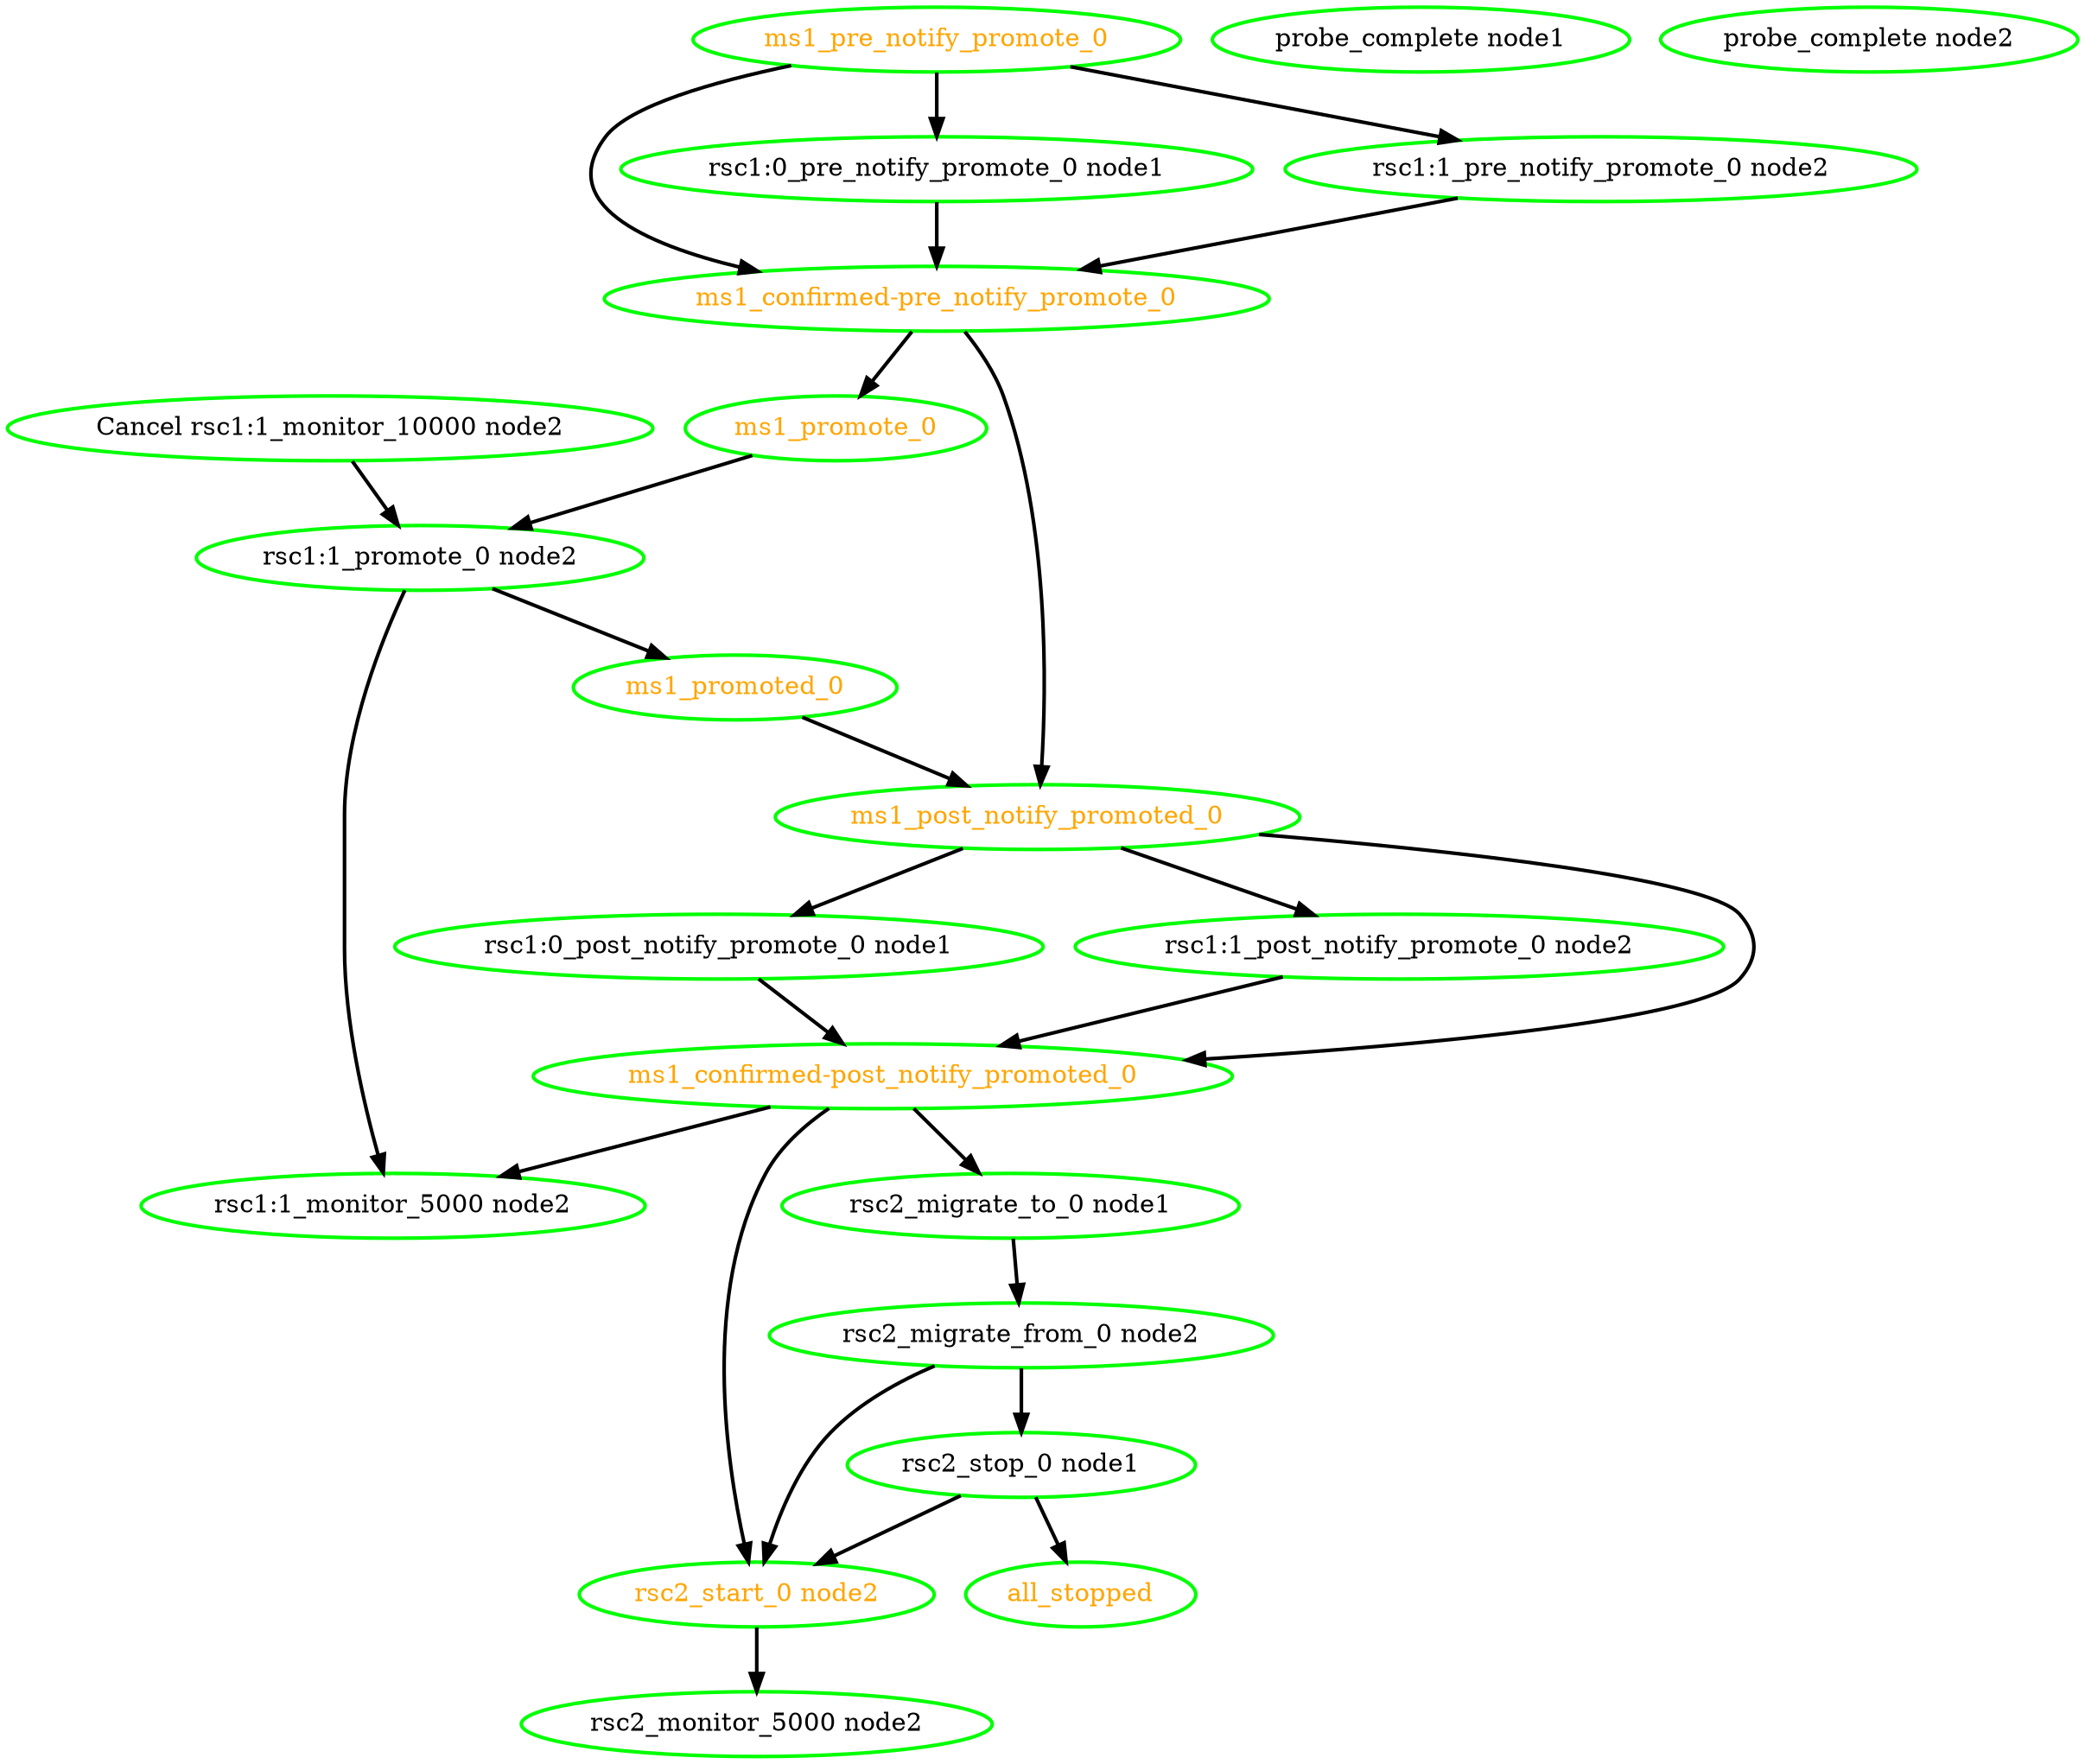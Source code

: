 digraph "g" {
"Cancel rsc1:1_monitor_10000 node2" -> "rsc1:1_promote_0 node2" [ style = bold]
"Cancel rsc1:1_monitor_10000 node2" [ style=bold color="green" fontcolor="black"]
"all_stopped" [ style=bold color="green" fontcolor="orange"]
"ms1_confirmed-post_notify_promoted_0" -> "rsc1:1_monitor_5000 node2" [ style = bold]
"ms1_confirmed-post_notify_promoted_0" -> "rsc2_migrate_to_0 node1" [ style = bold]
"ms1_confirmed-post_notify_promoted_0" -> "rsc2_start_0 node2" [ style = bold]
"ms1_confirmed-post_notify_promoted_0" [ style=bold color="green" fontcolor="orange"]
"ms1_confirmed-pre_notify_promote_0" -> "ms1_post_notify_promoted_0" [ style = bold]
"ms1_confirmed-pre_notify_promote_0" -> "ms1_promote_0" [ style = bold]
"ms1_confirmed-pre_notify_promote_0" [ style=bold color="green" fontcolor="orange"]
"ms1_post_notify_promoted_0" -> "ms1_confirmed-post_notify_promoted_0" [ style = bold]
"ms1_post_notify_promoted_0" -> "rsc1:0_post_notify_promote_0 node1" [ style = bold]
"ms1_post_notify_promoted_0" -> "rsc1:1_post_notify_promote_0 node2" [ style = bold]
"ms1_post_notify_promoted_0" [ style=bold color="green" fontcolor="orange"]
"ms1_pre_notify_promote_0" -> "ms1_confirmed-pre_notify_promote_0" [ style = bold]
"ms1_pre_notify_promote_0" -> "rsc1:0_pre_notify_promote_0 node1" [ style = bold]
"ms1_pre_notify_promote_0" -> "rsc1:1_pre_notify_promote_0 node2" [ style = bold]
"ms1_pre_notify_promote_0" [ style=bold color="green" fontcolor="orange"]
"ms1_promote_0" -> "rsc1:1_promote_0 node2" [ style = bold]
"ms1_promote_0" [ style=bold color="green" fontcolor="orange"]
"ms1_promoted_0" -> "ms1_post_notify_promoted_0" [ style = bold]
"ms1_promoted_0" [ style=bold color="green" fontcolor="orange"]
"probe_complete node1" [ style=bold color="green" fontcolor="black"]
"probe_complete node2" [ style=bold color="green" fontcolor="black"]
"rsc1:0_post_notify_promote_0 node1" -> "ms1_confirmed-post_notify_promoted_0" [ style = bold]
"rsc1:0_post_notify_promote_0 node1" [ style=bold color="green" fontcolor="black"]
"rsc1:0_pre_notify_promote_0 node1" -> "ms1_confirmed-pre_notify_promote_0" [ style = bold]
"rsc1:0_pre_notify_promote_0 node1" [ style=bold color="green" fontcolor="black"]
"rsc1:1_monitor_5000 node2" [ style=bold color="green" fontcolor="black"]
"rsc1:1_post_notify_promote_0 node2" -> "ms1_confirmed-post_notify_promoted_0" [ style = bold]
"rsc1:1_post_notify_promote_0 node2" [ style=bold color="green" fontcolor="black"]
"rsc1:1_pre_notify_promote_0 node2" -> "ms1_confirmed-pre_notify_promote_0" [ style = bold]
"rsc1:1_pre_notify_promote_0 node2" [ style=bold color="green" fontcolor="black"]
"rsc1:1_promote_0 node2" -> "ms1_promoted_0" [ style = bold]
"rsc1:1_promote_0 node2" -> "rsc1:1_monitor_5000 node2" [ style = bold]
"rsc1:1_promote_0 node2" [ style=bold color="green" fontcolor="black"]
"rsc2_migrate_from_0 node2" -> "rsc2_start_0 node2" [ style = bold]
"rsc2_migrate_from_0 node2" -> "rsc2_stop_0 node1" [ style = bold]
"rsc2_migrate_from_0 node2" [ style=bold color="green" fontcolor="black"]
"rsc2_migrate_to_0 node1" -> "rsc2_migrate_from_0 node2" [ style = bold]
"rsc2_migrate_to_0 node1" [ style=bold color="green" fontcolor="black"]
"rsc2_monitor_5000 node2" [ style=bold color="green" fontcolor="black"]
"rsc2_start_0 node2" -> "rsc2_monitor_5000 node2" [ style = bold]
"rsc2_start_0 node2" [ style=bold color="green" fontcolor="orange"]
"rsc2_stop_0 node1" -> "all_stopped" [ style = bold]
"rsc2_stop_0 node1" -> "rsc2_start_0 node2" [ style = bold]
"rsc2_stop_0 node1" [ style=bold color="green" fontcolor="black"]
}
